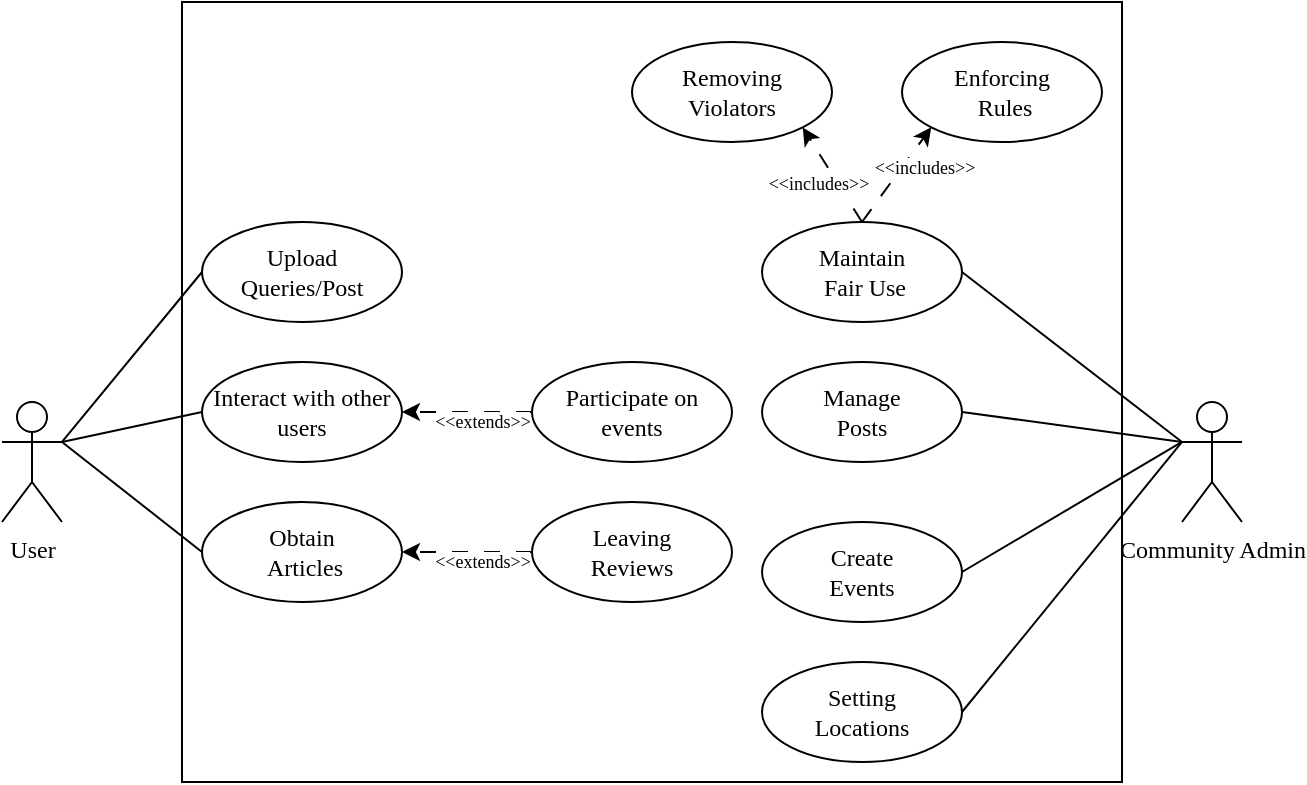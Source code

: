 <mxfile>
    <diagram name="Page-1" id="kwY1cZwPbfxqEKFPwUhP">
        <mxGraphModel dx="554" dy="480" grid="1" gridSize="10" guides="1" tooltips="1" connect="1" arrows="1" fold="1" page="1" pageScale="1" pageWidth="850" pageHeight="1100" math="0" shadow="0">
            <root>
                <mxCell id="0"/>
                <mxCell id="1" parent="0"/>
                <mxCell id="BPn65qCfY8uFDgFK0Msq-1" value="&lt;font face=&quot;Times New Roman&quot;&gt;User&lt;/font&gt;" style="shape=umlActor;verticalLabelPosition=bottom;verticalAlign=top;html=1;outlineConnect=0;" parent="1" vertex="1">
                    <mxGeometry x="110" y="340" width="30" height="60" as="geometry"/>
                </mxCell>
                <mxCell id="BPn65qCfY8uFDgFK0Msq-2" value="&lt;font face=&quot;Times New Roman&quot;&gt;Upload Queries/Post&lt;/font&gt;" style="ellipse;whiteSpace=wrap;html=1;" parent="1" vertex="1">
                    <mxGeometry x="210" y="250" width="100" height="50" as="geometry"/>
                </mxCell>
                <mxCell id="BPn65qCfY8uFDgFK0Msq-3" value="&lt;font face=&quot;Times New Roman&quot;&gt;Interact with other users&lt;/font&gt;" style="ellipse;whiteSpace=wrap;html=1;" parent="1" vertex="1">
                    <mxGeometry x="210" y="320" width="100" height="50" as="geometry"/>
                </mxCell>
                <mxCell id="BPn65qCfY8uFDgFK0Msq-4" value="&lt;font face=&quot;Times New Roman&quot;&gt;Obtain&lt;br&gt;&amp;nbsp;Articles&lt;/font&gt;" style="ellipse;whiteSpace=wrap;html=1;" parent="1" vertex="1">
                    <mxGeometry x="210" y="390" width="100" height="50" as="geometry"/>
                </mxCell>
                <mxCell id="BPn65qCfY8uFDgFK0Msq-5" value="" style="endArrow=none;html=1;rounded=0;exitX=1;exitY=0.333;exitDx=0;exitDy=0;exitPerimeter=0;entryX=0;entryY=0.5;entryDx=0;entryDy=0;" parent="1" source="BPn65qCfY8uFDgFK0Msq-1" target="BPn65qCfY8uFDgFK0Msq-4" edge="1">
                    <mxGeometry width="50" height="50" relative="1" as="geometry">
                        <mxPoint x="350" y="360" as="sourcePoint"/>
                        <mxPoint x="400" y="310" as="targetPoint"/>
                    </mxGeometry>
                </mxCell>
                <mxCell id="BPn65qCfY8uFDgFK0Msq-6" value="" style="endArrow=none;html=1;rounded=0;exitX=1;exitY=0.333;exitDx=0;exitDy=0;exitPerimeter=0;entryX=0;entryY=0.5;entryDx=0;entryDy=0;" parent="1" source="BPn65qCfY8uFDgFK0Msq-1" target="BPn65qCfY8uFDgFK0Msq-3" edge="1">
                    <mxGeometry width="50" height="50" relative="1" as="geometry">
                        <mxPoint x="160" y="290" as="sourcePoint"/>
                        <mxPoint x="220" y="385" as="targetPoint"/>
                    </mxGeometry>
                </mxCell>
                <mxCell id="BPn65qCfY8uFDgFK0Msq-7" value="" style="endArrow=none;html=1;rounded=0;exitX=1;exitY=0.333;exitDx=0;exitDy=0;exitPerimeter=0;entryX=0;entryY=0.5;entryDx=0;entryDy=0;" parent="1" source="BPn65qCfY8uFDgFK0Msq-1" target="BPn65qCfY8uFDgFK0Msq-2" edge="1">
                    <mxGeometry width="50" height="50" relative="1" as="geometry">
                        <mxPoint x="160" y="290" as="sourcePoint"/>
                        <mxPoint x="220" y="315" as="targetPoint"/>
                    </mxGeometry>
                </mxCell>
                <mxCell id="BPn65qCfY8uFDgFK0Msq-9" value="&lt;font face=&quot;Times New Roman&quot;&gt;Participate on events&lt;/font&gt;" style="ellipse;whiteSpace=wrap;html=1;" parent="1" vertex="1">
                    <mxGeometry x="375" y="320" width="100" height="50" as="geometry"/>
                </mxCell>
                <mxCell id="BPn65qCfY8uFDgFK0Msq-11" value="&lt;font face=&quot;Times New Roman&quot;&gt;Leaving &lt;br&gt;Reviews&lt;/font&gt;" style="ellipse;whiteSpace=wrap;html=1;" parent="1" vertex="1">
                    <mxGeometry x="375" y="390" width="100" height="50" as="geometry"/>
                </mxCell>
                <mxCell id="BPn65qCfY8uFDgFK0Msq-12" value="&lt;font face=&quot;Times New Roman&quot;&gt;Maintain&lt;br&gt;&amp;nbsp;Fair Use&lt;/font&gt;" style="ellipse;whiteSpace=wrap;html=1;" parent="1" vertex="1">
                    <mxGeometry x="490" y="250" width="100" height="50" as="geometry"/>
                </mxCell>
                <mxCell id="BPn65qCfY8uFDgFK0Msq-13" value="&lt;font face=&quot;Times New Roman&quot;&gt;Removing &lt;br&gt;Violators&lt;/font&gt;" style="ellipse;whiteSpace=wrap;html=1;" parent="1" vertex="1">
                    <mxGeometry x="425" y="160" width="100" height="50" as="geometry"/>
                </mxCell>
                <mxCell id="BPn65qCfY8uFDgFK0Msq-14" value="&lt;font face=&quot;Times New Roman&quot;&gt;Enforcing&lt;br&gt;&amp;nbsp;Rules&lt;/font&gt;" style="ellipse;whiteSpace=wrap;html=1;" parent="1" vertex="1">
                    <mxGeometry x="560" y="160" width="100" height="50" as="geometry"/>
                </mxCell>
                <mxCell id="BPn65qCfY8uFDgFK0Msq-15" value="&lt;font face=&quot;Times New Roman&quot;&gt;Manage &lt;br&gt;Posts&lt;/font&gt;" style="ellipse;whiteSpace=wrap;html=1;" parent="1" vertex="1">
                    <mxGeometry x="490" y="320" width="100" height="50" as="geometry"/>
                </mxCell>
                <mxCell id="BPn65qCfY8uFDgFK0Msq-16" value="&lt;font face=&quot;Times New Roman&quot;&gt;Create &lt;br&gt;Events&lt;/font&gt;" style="ellipse;whiteSpace=wrap;html=1;" parent="1" vertex="1">
                    <mxGeometry x="490" y="400" width="100" height="50" as="geometry"/>
                </mxCell>
                <mxCell id="BPn65qCfY8uFDgFK0Msq-17" value="&lt;font face=&quot;Times New Roman&quot;&gt;Setting &lt;br&gt;Locations&lt;/font&gt;" style="ellipse;whiteSpace=wrap;html=1;" parent="1" vertex="1">
                    <mxGeometry x="490" y="470" width="100" height="50" as="geometry"/>
                </mxCell>
                <mxCell id="BPn65qCfY8uFDgFK0Msq-18" value="&lt;font face=&quot;Times New Roman&quot;&gt;Community Admin&lt;/font&gt;" style="shape=umlActor;verticalLabelPosition=bottom;verticalAlign=top;html=1;outlineConnect=0;" parent="1" vertex="1">
                    <mxGeometry x="700" y="340" width="30" height="60" as="geometry"/>
                </mxCell>
                <mxCell id="BPn65qCfY8uFDgFK0Msq-22" value="" style="endArrow=none;html=1;rounded=0;entryX=1;entryY=0.5;entryDx=0;entryDy=0;exitX=0;exitY=0.333;exitDx=0;exitDy=0;exitPerimeter=0;" parent="1" source="BPn65qCfY8uFDgFK0Msq-18" target="BPn65qCfY8uFDgFK0Msq-12" edge="1">
                    <mxGeometry width="50" height="50" relative="1" as="geometry">
                        <mxPoint x="270" y="400" as="sourcePoint"/>
                        <mxPoint x="320" y="350" as="targetPoint"/>
                    </mxGeometry>
                </mxCell>
                <mxCell id="BPn65qCfY8uFDgFK0Msq-23" value="" style="endArrow=none;html=1;rounded=0;entryX=1;entryY=0.5;entryDx=0;entryDy=0;exitX=0;exitY=0.333;exitDx=0;exitDy=0;exitPerimeter=0;" parent="1" source="BPn65qCfY8uFDgFK0Msq-18" target="BPn65qCfY8uFDgFK0Msq-15" edge="1">
                    <mxGeometry width="50" height="50" relative="1" as="geometry">
                        <mxPoint x="660" y="340" as="sourcePoint"/>
                        <mxPoint x="600" y="285" as="targetPoint"/>
                    </mxGeometry>
                </mxCell>
                <mxCell id="BPn65qCfY8uFDgFK0Msq-24" value="" style="endArrow=none;html=1;rounded=0;entryX=1;entryY=0.5;entryDx=0;entryDy=0;exitX=0;exitY=0.333;exitDx=0;exitDy=0;exitPerimeter=0;" parent="1" source="BPn65qCfY8uFDgFK0Msq-18" target="BPn65qCfY8uFDgFK0Msq-16" edge="1">
                    <mxGeometry width="50" height="50" relative="1" as="geometry">
                        <mxPoint x="700" y="330" as="sourcePoint"/>
                        <mxPoint x="600" y="355" as="targetPoint"/>
                    </mxGeometry>
                </mxCell>
                <mxCell id="BPn65qCfY8uFDgFK0Msq-25" value="" style="endArrow=none;html=1;rounded=0;entryX=1;entryY=0.5;entryDx=0;entryDy=0;exitX=0;exitY=0.333;exitDx=0;exitDy=0;exitPerimeter=0;" parent="1" source="BPn65qCfY8uFDgFK0Msq-18" target="BPn65qCfY8uFDgFK0Msq-17" edge="1">
                    <mxGeometry width="50" height="50" relative="1" as="geometry">
                        <mxPoint x="710" y="340" as="sourcePoint"/>
                        <mxPoint x="610" y="365" as="targetPoint"/>
                    </mxGeometry>
                </mxCell>
                <mxCell id="BPn65qCfY8uFDgFK0Msq-27" value="" style="rounded=0;whiteSpace=wrap;html=1;fillColor=none;" parent="1" vertex="1">
                    <mxGeometry x="200" y="140" width="470" height="390" as="geometry"/>
                </mxCell>
                <mxCell id="2" value="&amp;lt;&amp;lt;extends&amp;gt;&amp;gt;" style="endArrow=classic;html=1;dashed=1;dashPattern=8 8;fontFamily=Times New Roman;entryX=1;entryY=0.5;entryDx=0;entryDy=0;exitX=0;exitY=0.5;exitDx=0;exitDy=0;fontSize=9;" parent="1" source="BPn65qCfY8uFDgFK0Msq-9" target="BPn65qCfY8uFDgFK0Msq-3" edge="1">
                    <mxGeometry x="-0.231" y="5" width="50" height="50" relative="1" as="geometry">
                        <mxPoint x="395.076" y="240.001" as="sourcePoint"/>
                        <mxPoint x="350" y="284.47" as="targetPoint"/>
                        <mxPoint as="offset"/>
                    </mxGeometry>
                </mxCell>
                <mxCell id="3" value="&amp;lt;&amp;lt;extends&amp;gt;&amp;gt;" style="endArrow=classic;html=1;dashed=1;dashPattern=8 8;fontFamily=Times New Roman;entryX=1;entryY=0.5;entryDx=0;entryDy=0;exitX=0;exitY=0.5;exitDx=0;exitDy=0;fontSize=9;" parent="1" source="BPn65qCfY8uFDgFK0Msq-11" target="BPn65qCfY8uFDgFK0Msq-4" edge="1">
                    <mxGeometry x="-0.231" y="5" width="50" height="50" relative="1" as="geometry">
                        <mxPoint x="365.0" y="390.0" as="sourcePoint"/>
                        <mxPoint x="300.0" y="390.0" as="targetPoint"/>
                        <mxPoint as="offset"/>
                    </mxGeometry>
                </mxCell>
                <mxCell id="4" value="&amp;lt;&amp;lt;includes&amp;gt;&amp;gt;" style="endArrow=classic;html=1;dashed=1;dashPattern=8 8;fontFamily=Times New Roman;entryX=1;entryY=1;entryDx=0;entryDy=0;exitX=0.5;exitY=0;exitDx=0;exitDy=0;fontSize=9;" parent="1" source="BPn65qCfY8uFDgFK0Msq-12" target="BPn65qCfY8uFDgFK0Msq-13" edge="1">
                    <mxGeometry x="0.01" y="9" width="50" height="50" relative="1" as="geometry">
                        <mxPoint x="395.0" y="365.0" as="sourcePoint"/>
                        <mxPoint x="330.0" y="365.0" as="targetPoint"/>
                        <mxPoint as="offset"/>
                    </mxGeometry>
                </mxCell>
                <mxCell id="5" value="&amp;lt;&amp;lt;includes&amp;gt;&amp;gt;" style="endArrow=classic;html=1;dashed=1;dashPattern=8 8;fontFamily=Times New Roman;entryX=0;entryY=1;entryDx=0;entryDy=0;exitX=0.5;exitY=0;exitDx=0;exitDy=0;fontSize=9;" parent="1" source="BPn65qCfY8uFDgFK0Msq-12" target="BPn65qCfY8uFDgFK0Msq-14" edge="1">
                    <mxGeometry x="0.366" y="-9" width="50" height="50" relative="1" as="geometry">
                        <mxPoint x="550" y="260.0" as="sourcePoint"/>
                        <mxPoint x="525.509" y="212.6" as="targetPoint"/>
                        <mxPoint as="offset"/>
                    </mxGeometry>
                </mxCell>
            </root>
        </mxGraphModel>
    </diagram>
</mxfile>